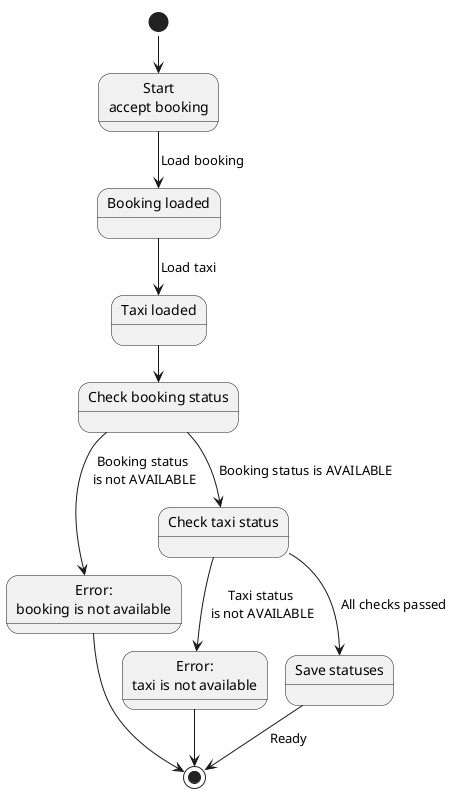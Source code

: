 @startuml
!pragma layout smetana
state "Start\naccept booking" as Start

[*] --> Start

state "Booking loaded" as BookingLoaded
Start --> BookingLoaded : Load booking

state "Taxi loaded" as TaxiLoaded
BookingLoaded --> TaxiLoaded : Load taxi

state "Check booking status" as CheckBooking
TaxiLoaded --> CheckBooking

state "Error:\nbooking is not available" as ErrBooking
CheckBooking --> ErrBooking : Booking status \nis not AVAILABLE
ErrBooking --> [*]

state "Check taxi status" as CheckTaxi
CheckBooking --> CheckTaxi : Booking status is AVAILABLE

state "Error:\ntaxi is not available" as ErrTaxi
CheckTaxi --> ErrTaxi : Taxi status \nis not AVAILABLE
ErrTaxi --> [*]

state "Save statuses" as Save
CheckTaxi --> Save : All checks passed

Save --> [*] : Ready

@enduml
